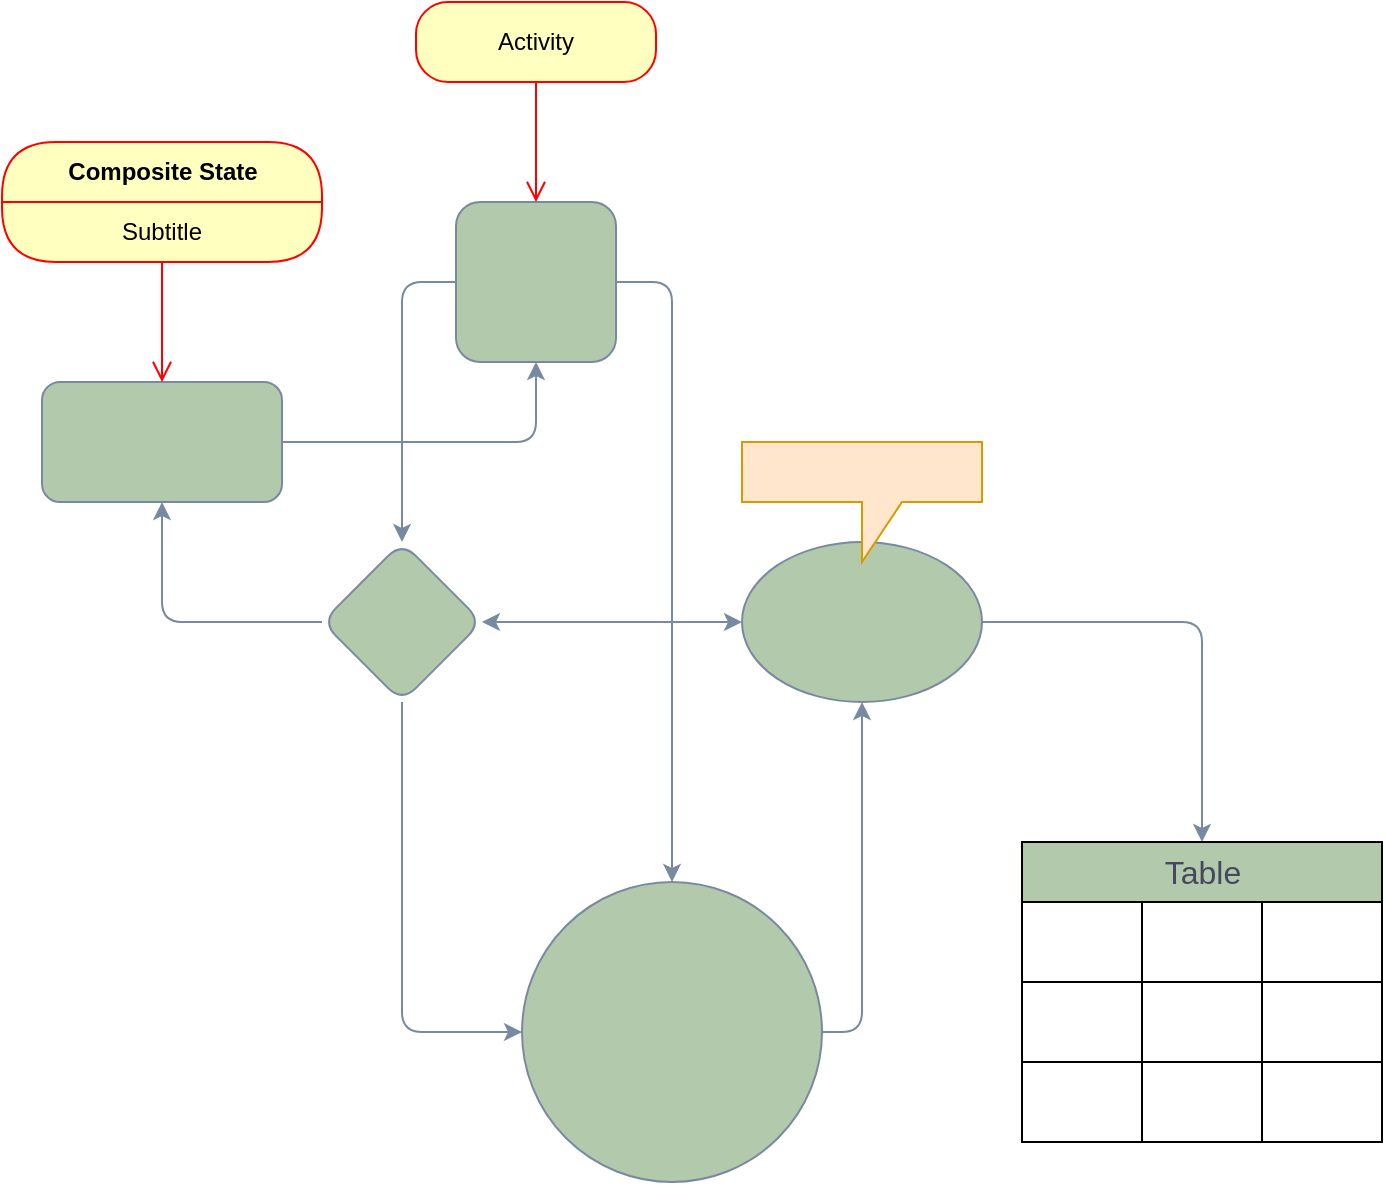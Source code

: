 <mxfile version="20.8.6" type="github">
  <diagram id="0qvzraZpW9Nj4yTmkSng" name="Страница 1">
    <mxGraphModel dx="1599" dy="662" grid="1" gridSize="10" guides="1" tooltips="1" connect="1" arrows="1" fold="1" page="1" pageScale="1" pageWidth="827" pageHeight="1169" math="0" shadow="0">
      <root>
        <mxCell id="0" />
        <mxCell id="1" parent="0" />
        <mxCell id="TPBjgqdgGoXaipPL4Vot-9" value="" style="endArrow=classic;html=1;rounded=1;strokeColor=#788AA3;fontColor=#46495D;fillColor=#B2C9AB;exitX=1;exitY=0.5;exitDx=0;exitDy=0;entryX=0.5;entryY=0;entryDx=0;entryDy=0;" parent="1" source="KnhxkaK3Gyc1tThBo2Nn-2" target="TPBjgqdgGoXaipPL4Vot-10" edge="1">
          <mxGeometry width="50" height="50" relative="1" as="geometry">
            <mxPoint x="-430" y="470" as="sourcePoint" />
            <mxPoint x="-370" y="540" as="targetPoint" />
            <Array as="points">
              <mxPoint x="-385" y="240" />
            </Array>
          </mxGeometry>
        </mxCell>
        <mxCell id="KnhxkaK3Gyc1tThBo2Nn-2" value="" style="whiteSpace=wrap;html=1;aspect=fixed;labelBackgroundColor=none;fillColor=#B2C9AB;strokeColor=#788AA3;fontColor=#46495D;rounded=1;" parent="1" vertex="1">
          <mxGeometry x="-493" y="200" width="80" height="80" as="geometry" />
        </mxCell>
        <mxCell id="TPBjgqdgGoXaipPL4Vot-31" style="edgeStyle=orthogonalEdgeStyle;rounded=1;orthogonalLoop=1;jettySize=auto;html=1;entryX=0.5;entryY=0;entryDx=0;entryDy=0;strokeColor=#788AA3;fontFamily=Helvetica;fontSize=12;fontColor=#46495D;fillColor=#B2C9AB;" parent="1" source="KnhxkaK3Gyc1tThBo2Nn-4" target="TPBjgqdgGoXaipPL4Vot-16" edge="1">
          <mxGeometry relative="1" as="geometry" />
        </mxCell>
        <mxCell id="KnhxkaK3Gyc1tThBo2Nn-4" value="" style="ellipse;whiteSpace=wrap;html=1;labelBackgroundColor=none;fillColor=#B2C9AB;strokeColor=#788AA3;fontColor=#46495D;rounded=1;" parent="1" vertex="1">
          <mxGeometry x="-350" y="370" width="120" height="80" as="geometry" />
        </mxCell>
        <mxCell id="TPBjgqdgGoXaipPL4Vot-14" style="edgeStyle=orthogonalEdgeStyle;rounded=1;orthogonalLoop=1;jettySize=auto;html=1;exitX=0;exitY=0.5;exitDx=0;exitDy=0;entryX=0.5;entryY=1;entryDx=0;entryDy=0;strokeColor=#788AA3;fontFamily=Helvetica;fontSize=12;fontColor=#46495D;fillColor=#B2C9AB;" parent="1" source="TPBjgqdgGoXaipPL4Vot-1" target="TPBjgqdgGoXaipPL4Vot-12" edge="1">
          <mxGeometry relative="1" as="geometry" />
        </mxCell>
        <mxCell id="TPBjgqdgGoXaipPL4Vot-1" value="" style="rhombus;whiteSpace=wrap;html=1;labelBackgroundColor=none;fillColor=#B2C9AB;strokeColor=#788AA3;fontColor=#46495D;rounded=1;" parent="1" vertex="1">
          <mxGeometry x="-560" y="370" width="80" height="80" as="geometry" />
        </mxCell>
        <mxCell id="TPBjgqdgGoXaipPL4Vot-2" value="" style="endArrow=classic;startArrow=classic;html=1;rounded=1;exitX=1;exitY=0.5;exitDx=0;exitDy=0;entryX=0;entryY=0.5;entryDx=0;entryDy=0;labelBackgroundColor=none;strokeColor=#788AA3;fontColor=default;" parent="1" source="TPBjgqdgGoXaipPL4Vot-1" target="KnhxkaK3Gyc1tThBo2Nn-4" edge="1">
          <mxGeometry width="50" height="50" relative="1" as="geometry">
            <mxPoint x="-430" y="470" as="sourcePoint" />
            <mxPoint x="-380" y="420" as="targetPoint" />
          </mxGeometry>
        </mxCell>
        <mxCell id="TPBjgqdgGoXaipPL4Vot-3" value="" style="endArrow=classic;html=1;rounded=1;entryX=0.5;entryY=0;entryDx=0;entryDy=0;labelBackgroundColor=none;strokeColor=#788AA3;fontColor=default;exitX=0;exitY=0.5;exitDx=0;exitDy=0;" parent="1" source="KnhxkaK3Gyc1tThBo2Nn-2" target="TPBjgqdgGoXaipPL4Vot-1" edge="1">
          <mxGeometry width="50" height="50" relative="1" as="geometry">
            <mxPoint x="-470" y="400" as="sourcePoint" />
            <mxPoint x="-480" y="360" as="targetPoint" />
            <Array as="points">
              <mxPoint x="-520" y="240" />
            </Array>
          </mxGeometry>
        </mxCell>
        <mxCell id="TPBjgqdgGoXaipPL4Vot-10" value="" style="ellipse;whiteSpace=wrap;html=1;aspect=fixed;strokeColor=#788AA3;fontColor=#46495D;fillColor=#B2C9AB;" parent="1" vertex="1">
          <mxGeometry x="-460" y="540" width="150" height="150" as="geometry" />
        </mxCell>
        <mxCell id="TPBjgqdgGoXaipPL4Vot-11" value="" style="shape=callout;whiteSpace=wrap;html=1;perimeter=calloutPerimeter;strokeColor=#D79B00;fillColor=#ffe6cc;" parent="1" vertex="1">
          <mxGeometry x="-350" y="320" width="120" height="60" as="geometry" />
        </mxCell>
        <mxCell id="TPBjgqdgGoXaipPL4Vot-15" style="edgeStyle=orthogonalEdgeStyle;rounded=1;orthogonalLoop=1;jettySize=auto;html=1;exitX=1;exitY=0.5;exitDx=0;exitDy=0;entryX=0.5;entryY=1;entryDx=0;entryDy=0;strokeColor=#788AA3;fontFamily=Helvetica;fontSize=12;fontColor=#46495D;fillColor=#B2C9AB;" parent="1" source="TPBjgqdgGoXaipPL4Vot-12" target="KnhxkaK3Gyc1tThBo2Nn-2" edge="1">
          <mxGeometry relative="1" as="geometry" />
        </mxCell>
        <mxCell id="TPBjgqdgGoXaipPL4Vot-12" value="" style="rounded=1;whiteSpace=wrap;html=1;strokeColor=#788AA3;fontFamily=Helvetica;fontSize=12;fontColor=#46495D;fillColor=#B2C9AB;" parent="1" vertex="1">
          <mxGeometry x="-700" y="290" width="120" height="60" as="geometry" />
        </mxCell>
        <mxCell id="TPBjgqdgGoXaipPL4Vot-13" value="" style="endArrow=classic;html=1;rounded=1;strokeColor=#788AA3;fontFamily=Helvetica;fontSize=12;fontColor=#46495D;fillColor=#B2C9AB;exitX=0.5;exitY=1;exitDx=0;exitDy=0;entryX=0;entryY=0.5;entryDx=0;entryDy=0;" parent="1" source="TPBjgqdgGoXaipPL4Vot-1" target="TPBjgqdgGoXaipPL4Vot-10" edge="1">
          <mxGeometry width="50" height="50" relative="1" as="geometry">
            <mxPoint x="-430" y="470" as="sourcePoint" />
            <mxPoint x="-450" y="610" as="targetPoint" />
            <Array as="points">
              <mxPoint x="-520" y="615" />
            </Array>
          </mxGeometry>
        </mxCell>
        <mxCell id="TPBjgqdgGoXaipPL4Vot-16" value="Table" style="shape=table;startSize=30;container=1;collapsible=0;childLayout=tableLayout;strokeColor=default;fontSize=16;fontFamily=Helvetica;fontColor=#46495D;fillColor=#B2C9AB;html=1;" parent="1" vertex="1">
          <mxGeometry x="-210" y="520" width="180" height="150" as="geometry" />
        </mxCell>
        <mxCell id="TPBjgqdgGoXaipPL4Vot-17" value="" style="shape=tableRow;horizontal=0;startSize=0;swimlaneHead=0;swimlaneBody=0;strokeColor=inherit;top=0;left=0;bottom=0;right=0;collapsible=0;dropTarget=0;fillColor=none;points=[[0,0.5],[1,0.5]];portConstraint=eastwest;fontSize=16;fontFamily=Helvetica;fontColor=#46495D;html=1;" parent="TPBjgqdgGoXaipPL4Vot-16" vertex="1">
          <mxGeometry y="30" width="180" height="40" as="geometry" />
        </mxCell>
        <mxCell id="TPBjgqdgGoXaipPL4Vot-18" value="" style="shape=partialRectangle;html=1;whiteSpace=wrap;connectable=0;strokeColor=inherit;overflow=hidden;fillColor=none;top=0;left=0;bottom=0;right=0;pointerEvents=1;fontSize=16;fontFamily=Helvetica;fontColor=#46495D;" parent="TPBjgqdgGoXaipPL4Vot-17" vertex="1">
          <mxGeometry width="60" height="40" as="geometry">
            <mxRectangle width="60" height="40" as="alternateBounds" />
          </mxGeometry>
        </mxCell>
        <mxCell id="TPBjgqdgGoXaipPL4Vot-19" value="" style="shape=partialRectangle;html=1;whiteSpace=wrap;connectable=0;strokeColor=inherit;overflow=hidden;fillColor=none;top=0;left=0;bottom=0;right=0;pointerEvents=1;fontSize=16;fontFamily=Helvetica;fontColor=#46495D;" parent="TPBjgqdgGoXaipPL4Vot-17" vertex="1">
          <mxGeometry x="60" width="60" height="40" as="geometry">
            <mxRectangle width="60" height="40" as="alternateBounds" />
          </mxGeometry>
        </mxCell>
        <mxCell id="TPBjgqdgGoXaipPL4Vot-20" value="" style="shape=partialRectangle;html=1;whiteSpace=wrap;connectable=0;strokeColor=inherit;overflow=hidden;fillColor=none;top=0;left=0;bottom=0;right=0;pointerEvents=1;fontSize=16;fontFamily=Helvetica;fontColor=#46495D;" parent="TPBjgqdgGoXaipPL4Vot-17" vertex="1">
          <mxGeometry x="120" width="60" height="40" as="geometry">
            <mxRectangle width="60" height="40" as="alternateBounds" />
          </mxGeometry>
        </mxCell>
        <mxCell id="TPBjgqdgGoXaipPL4Vot-21" value="" style="shape=tableRow;horizontal=0;startSize=0;swimlaneHead=0;swimlaneBody=0;strokeColor=inherit;top=0;left=0;bottom=0;right=0;collapsible=0;dropTarget=0;fillColor=none;points=[[0,0.5],[1,0.5]];portConstraint=eastwest;fontSize=16;fontFamily=Helvetica;fontColor=#46495D;html=1;" parent="TPBjgqdgGoXaipPL4Vot-16" vertex="1">
          <mxGeometry y="70" width="180" height="40" as="geometry" />
        </mxCell>
        <mxCell id="TPBjgqdgGoXaipPL4Vot-22" value="" style="shape=partialRectangle;html=1;whiteSpace=wrap;connectable=0;strokeColor=inherit;overflow=hidden;fillColor=none;top=0;left=0;bottom=0;right=0;pointerEvents=1;fontSize=16;fontFamily=Helvetica;fontColor=#46495D;" parent="TPBjgqdgGoXaipPL4Vot-21" vertex="1">
          <mxGeometry width="60" height="40" as="geometry">
            <mxRectangle width="60" height="40" as="alternateBounds" />
          </mxGeometry>
        </mxCell>
        <mxCell id="TPBjgqdgGoXaipPL4Vot-23" value="" style="shape=partialRectangle;html=1;whiteSpace=wrap;connectable=0;strokeColor=inherit;overflow=hidden;fillColor=none;top=0;left=0;bottom=0;right=0;pointerEvents=1;fontSize=16;fontFamily=Helvetica;fontColor=#46495D;" parent="TPBjgqdgGoXaipPL4Vot-21" vertex="1">
          <mxGeometry x="60" width="60" height="40" as="geometry">
            <mxRectangle width="60" height="40" as="alternateBounds" />
          </mxGeometry>
        </mxCell>
        <mxCell id="TPBjgqdgGoXaipPL4Vot-24" value="" style="shape=partialRectangle;html=1;whiteSpace=wrap;connectable=0;strokeColor=inherit;overflow=hidden;fillColor=none;top=0;left=0;bottom=0;right=0;pointerEvents=1;fontSize=16;fontFamily=Helvetica;fontColor=#46495D;" parent="TPBjgqdgGoXaipPL4Vot-21" vertex="1">
          <mxGeometry x="120" width="60" height="40" as="geometry">
            <mxRectangle width="60" height="40" as="alternateBounds" />
          </mxGeometry>
        </mxCell>
        <mxCell id="TPBjgqdgGoXaipPL4Vot-25" value="" style="shape=tableRow;horizontal=0;startSize=0;swimlaneHead=0;swimlaneBody=0;strokeColor=inherit;top=0;left=0;bottom=0;right=0;collapsible=0;dropTarget=0;fillColor=none;points=[[0,0.5],[1,0.5]];portConstraint=eastwest;fontSize=16;fontFamily=Helvetica;fontColor=#46495D;html=1;" parent="TPBjgqdgGoXaipPL4Vot-16" vertex="1">
          <mxGeometry y="110" width="180" height="40" as="geometry" />
        </mxCell>
        <mxCell id="TPBjgqdgGoXaipPL4Vot-26" value="" style="shape=partialRectangle;html=1;whiteSpace=wrap;connectable=0;strokeColor=inherit;overflow=hidden;fillColor=none;top=0;left=0;bottom=0;right=0;pointerEvents=1;fontSize=16;fontFamily=Helvetica;fontColor=#46495D;" parent="TPBjgqdgGoXaipPL4Vot-25" vertex="1">
          <mxGeometry width="60" height="40" as="geometry">
            <mxRectangle width="60" height="40" as="alternateBounds" />
          </mxGeometry>
        </mxCell>
        <mxCell id="TPBjgqdgGoXaipPL4Vot-27" value="" style="shape=partialRectangle;html=1;whiteSpace=wrap;connectable=0;strokeColor=inherit;overflow=hidden;fillColor=none;top=0;left=0;bottom=0;right=0;pointerEvents=1;fontSize=16;fontFamily=Helvetica;fontColor=#46495D;" parent="TPBjgqdgGoXaipPL4Vot-25" vertex="1">
          <mxGeometry x="60" width="60" height="40" as="geometry">
            <mxRectangle width="60" height="40" as="alternateBounds" />
          </mxGeometry>
        </mxCell>
        <mxCell id="TPBjgqdgGoXaipPL4Vot-28" value="" style="shape=partialRectangle;html=1;whiteSpace=wrap;connectable=0;strokeColor=inherit;overflow=hidden;fillColor=none;top=0;left=0;bottom=0;right=0;pointerEvents=1;fontSize=16;fontFamily=Helvetica;fontColor=#46495D;" parent="TPBjgqdgGoXaipPL4Vot-25" vertex="1">
          <mxGeometry x="120" width="60" height="40" as="geometry">
            <mxRectangle width="60" height="40" as="alternateBounds" />
          </mxGeometry>
        </mxCell>
        <mxCell id="TPBjgqdgGoXaipPL4Vot-29" value="" style="endArrow=classic;html=1;rounded=1;strokeColor=#788AA3;fontFamily=Helvetica;fontSize=12;fontColor=#46495D;fillColor=#B2C9AB;exitX=1;exitY=0.5;exitDx=0;exitDy=0;" parent="1" source="TPBjgqdgGoXaipPL4Vot-10" target="KnhxkaK3Gyc1tThBo2Nn-4" edge="1">
          <mxGeometry width="50" height="50" relative="1" as="geometry">
            <mxPoint x="-270" y="615" as="sourcePoint" />
            <mxPoint x="-380" y="420" as="targetPoint" />
            <Array as="points">
              <mxPoint x="-290" y="615" />
            </Array>
          </mxGeometry>
        </mxCell>
        <mxCell id="TPBjgqdgGoXaipPL4Vot-33" value="Activity" style="rounded=1;whiteSpace=wrap;html=1;arcSize=40;fontColor=#000000;fillColor=#ffffc0;strokeColor=#ff0000;fontFamily=Helvetica;fontSize=12;" parent="1" vertex="1">
          <mxGeometry x="-513" y="100" width="120" height="40" as="geometry" />
        </mxCell>
        <mxCell id="TPBjgqdgGoXaipPL4Vot-34" value="" style="edgeStyle=orthogonalEdgeStyle;html=1;verticalAlign=bottom;endArrow=open;endSize=8;strokeColor=#ff0000;rounded=1;fontFamily=Helvetica;fontSize=12;fontColor=#46495D;fillColor=#B2C9AB;" parent="1" source="TPBjgqdgGoXaipPL4Vot-33" edge="1">
          <mxGeometry relative="1" as="geometry">
            <mxPoint x="-453" y="200" as="targetPoint" />
          </mxGeometry>
        </mxCell>
        <mxCell id="TPBjgqdgGoXaipPL4Vot-35" value="Composite State" style="swimlane;fontStyle=1;align=center;verticalAlign=middle;childLayout=stackLayout;horizontal=1;startSize=30;horizontalStack=0;resizeParent=0;resizeLast=1;container=0;fontColor=#000000;collapsible=0;rounded=1;arcSize=30;strokeColor=#ff0000;fillColor=#ffffc0;swimlaneFillColor=#ffffc0;dropTarget=0;fontFamily=Helvetica;fontSize=12;html=1;" parent="1" vertex="1">
          <mxGeometry x="-720" y="170" width="160" height="60" as="geometry" />
        </mxCell>
        <mxCell id="TPBjgqdgGoXaipPL4Vot-36" value="Subtitle" style="text;html=1;strokeColor=none;fillColor=none;align=center;verticalAlign=middle;spacingLeft=4;spacingRight=4;whiteSpace=wrap;overflow=hidden;rotatable=0;fontColor=#000000;fontFamily=Helvetica;fontSize=12;" parent="TPBjgqdgGoXaipPL4Vot-35" vertex="1">
          <mxGeometry y="30" width="160" height="30" as="geometry" />
        </mxCell>
        <mxCell id="TPBjgqdgGoXaipPL4Vot-37" value="" style="edgeStyle=orthogonalEdgeStyle;html=1;verticalAlign=bottom;endArrow=open;endSize=8;strokeColor=#ff0000;rounded=1;fontFamily=Helvetica;fontSize=12;fontColor=#46495D;fillColor=#B2C9AB;" parent="1" source="TPBjgqdgGoXaipPL4Vot-35" edge="1">
          <mxGeometry relative="1" as="geometry">
            <mxPoint x="-640" y="290" as="targetPoint" />
          </mxGeometry>
        </mxCell>
      </root>
    </mxGraphModel>
  </diagram>
</mxfile>
